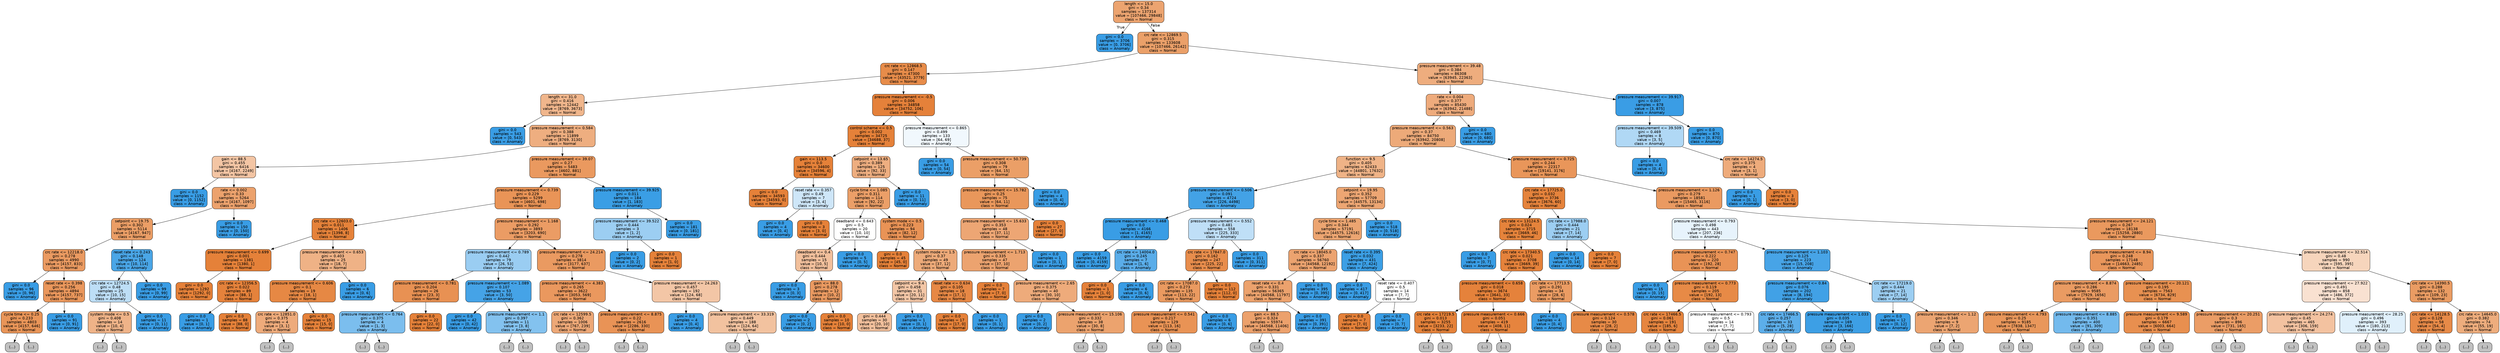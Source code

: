 digraph Tree {
node [shape=box, style="filled, rounded", color="black", fontname="helvetica"] ;
edge [fontname="helvetica"] ;
0 [label="length <= 15.0\ngini = 0.34\nsamples = 137314\nvalue = [107466, 29848]\nclass = Normal", fillcolor="#eca470"] ;
1 [label="gini = 0.0\nsamples = 3706\nvalue = [0, 3706]\nclass = Anomaly", fillcolor="#399de5"] ;
0 -> 1 [labeldistance=2.5, labelangle=45, headlabel="True"] ;
2 [label="crc rate <= 12869.5\ngini = 0.315\nsamples = 133608\nvalue = [107466, 26142]\nclass = Normal", fillcolor="#eba069"] ;
0 -> 2 [labeldistance=2.5, labelangle=-45, headlabel="False"] ;
3 [label="crc rate <= 12868.5\ngini = 0.147\nsamples = 47300\nvalue = [43521, 3779]\nclass = Normal", fillcolor="#e78c4a"] ;
2 -> 3 ;
4 [label="length <= 31.0\ngini = 0.416\nsamples = 12442\nvalue = [8769, 3673]\nclass = Normal", fillcolor="#f0b68c"] ;
3 -> 4 ;
5 [label="gini = 0.0\nsamples = 543\nvalue = [0, 543]\nclass = Anomaly", fillcolor="#399de5"] ;
4 -> 5 ;
6 [label="pressure measurement <= 0.584\ngini = 0.388\nsamples = 11899\nvalue = [8769, 3130]\nclass = Normal", fillcolor="#eeae80"] ;
4 -> 6 ;
7 [label="gain <= 88.5\ngini = 0.455\nsamples = 6416\nvalue = [4167, 2249]\nclass = Normal", fillcolor="#f3c5a4"] ;
6 -> 7 ;
8 [label="gini = 0.0\nsamples = 1152\nvalue = [0, 1152]\nclass = Anomaly", fillcolor="#399de5"] ;
7 -> 8 ;
9 [label="rate <= 0.002\ngini = 0.33\nsamples = 5264\nvalue = [4167, 1097]\nclass = Normal", fillcolor="#eca26d"] ;
7 -> 9 ;
10 [label="setpoint <= 19.75\ngini = 0.302\nsamples = 5114\nvalue = [4167, 947]\nclass = Normal", fillcolor="#eb9e66"] ;
9 -> 10 ;
11 [label="crc rate <= 12218.0\ngini = 0.278\nsamples = 4990\nvalue = [4157, 833]\nclass = Normal", fillcolor="#ea9a61"] ;
10 -> 11 ;
12 [label="gini = 0.0\nsamples = 96\nvalue = [0, 96]\nclass = Anomaly", fillcolor="#399de5"] ;
11 -> 12 ;
13 [label="reset rate <= 0.398\ngini = 0.256\nsamples = 4894\nvalue = [4157, 737]\nclass = Normal", fillcolor="#ea975c"] ;
11 -> 13 ;
14 [label="cycle time <= 0.25\ngini = 0.233\nsamples = 4803\nvalue = [4157, 646]\nclass = Normal", fillcolor="#e99558"] ;
13 -> 14 ;
15 [label="(...)", fillcolor="#C0C0C0"] ;
14 -> 15 ;
16 [label="(...)", fillcolor="#C0C0C0"] ;
14 -> 16 ;
405 [label="gini = 0.0\nsamples = 91\nvalue = [0, 91]\nclass = Anomaly", fillcolor="#399de5"] ;
13 -> 405 ;
406 [label="reset rate <= 0.243\ngini = 0.148\nsamples = 124\nvalue = [10, 114]\nclass = Anomaly", fillcolor="#4aa6e7"] ;
10 -> 406 ;
407 [label="crc rate <= 12724.5\ngini = 0.48\nsamples = 25\nvalue = [10, 15]\nclass = Anomaly", fillcolor="#bddef6"] ;
406 -> 407 ;
408 [label="system mode <= 0.5\ngini = 0.408\nsamples = 14\nvalue = [10, 4]\nclass = Normal", fillcolor="#efb388"] ;
407 -> 408 ;
409 [label="(...)", fillcolor="#C0C0C0"] ;
408 -> 409 ;
410 [label="(...)", fillcolor="#C0C0C0"] ;
408 -> 410 ;
411 [label="gini = 0.0\nsamples = 11\nvalue = [0, 11]\nclass = Anomaly", fillcolor="#399de5"] ;
407 -> 411 ;
412 [label="gini = 0.0\nsamples = 99\nvalue = [0, 99]\nclass = Anomaly", fillcolor="#399de5"] ;
406 -> 412 ;
413 [label="gini = 0.0\nsamples = 150\nvalue = [0, 150]\nclass = Anomaly", fillcolor="#399de5"] ;
9 -> 413 ;
414 [label="pressure measurement <= 39.07\ngini = 0.27\nsamples = 5483\nvalue = [4602, 881]\nclass = Normal", fillcolor="#ea995f"] ;
6 -> 414 ;
415 [label="pressure measurement <= 0.739\ngini = 0.229\nsamples = 5299\nvalue = [4601, 698]\nclass = Normal", fillcolor="#e99457"] ;
414 -> 415 ;
416 [label="crc rate <= 12603.0\ngini = 0.011\nsamples = 1406\nvalue = [1398, 8]\nclass = Normal", fillcolor="#e5823a"] ;
415 -> 416 ;
417 [label="pressure measurement <= 0.699\ngini = 0.001\nsamples = 1381\nvalue = [1380, 1]\nclass = Normal", fillcolor="#e58139"] ;
416 -> 417 ;
418 [label="gini = 0.0\nsamples = 1292\nvalue = [1292, 0]\nclass = Normal", fillcolor="#e58139"] ;
417 -> 418 ;
419 [label="crc rate <= 12356.5\ngini = 0.022\nsamples = 89\nvalue = [88, 1]\nclass = Normal", fillcolor="#e5823b"] ;
417 -> 419 ;
420 [label="gini = 0.0\nsamples = 1\nvalue = [0, 1]\nclass = Anomaly", fillcolor="#399de5"] ;
419 -> 420 ;
421 [label="gini = 0.0\nsamples = 88\nvalue = [88, 0]\nclass = Normal", fillcolor="#e58139"] ;
419 -> 421 ;
422 [label="pressure measurement <= 0.653\ngini = 0.403\nsamples = 25\nvalue = [18, 7]\nclass = Normal", fillcolor="#efb286"] ;
416 -> 422 ;
423 [label="pressure measurement <= 0.606\ngini = 0.1\nsamples = 19\nvalue = [18, 1]\nclass = Normal", fillcolor="#e68844"] ;
422 -> 423 ;
424 [label="crc rate <= 12851.0\ngini = 0.375\nsamples = 4\nvalue = [3, 1]\nclass = Normal", fillcolor="#eeab7b"] ;
423 -> 424 ;
425 [label="(...)", fillcolor="#C0C0C0"] ;
424 -> 425 ;
426 [label="(...)", fillcolor="#C0C0C0"] ;
424 -> 426 ;
427 [label="gini = 0.0\nsamples = 15\nvalue = [15, 0]\nclass = Normal", fillcolor="#e58139"] ;
423 -> 427 ;
428 [label="gini = 0.0\nsamples = 6\nvalue = [0, 6]\nclass = Anomaly", fillcolor="#399de5"] ;
422 -> 428 ;
429 [label="pressure measurement <= 1.168\ngini = 0.292\nsamples = 3893\nvalue = [3203, 690]\nclass = Normal", fillcolor="#eb9c64"] ;
415 -> 429 ;
430 [label="pressure measurement <= 0.789\ngini = 0.442\nsamples = 79\nvalue = [26, 53]\nclass = Anomaly", fillcolor="#9acdf2"] ;
429 -> 430 ;
431 [label="pressure measurement <= 0.781\ngini = 0.204\nsamples = 26\nvalue = [23, 3]\nclass = Normal", fillcolor="#e89153"] ;
430 -> 431 ;
432 [label="pressure measurement <= 0.764\ngini = 0.375\nsamples = 4\nvalue = [1, 3]\nclass = Anomaly", fillcolor="#7bbeee"] ;
431 -> 432 ;
433 [label="(...)", fillcolor="#C0C0C0"] ;
432 -> 433 ;
434 [label="(...)", fillcolor="#C0C0C0"] ;
432 -> 434 ;
437 [label="gini = 0.0\nsamples = 22\nvalue = [22, 0]\nclass = Normal", fillcolor="#e58139"] ;
431 -> 437 ;
438 [label="pressure measurement <= 1.089\ngini = 0.107\nsamples = 53\nvalue = [3, 50]\nclass = Anomaly", fillcolor="#45a3e7"] ;
430 -> 438 ;
439 [label="gini = 0.0\nsamples = 42\nvalue = [0, 42]\nclass = Anomaly", fillcolor="#399de5"] ;
438 -> 439 ;
440 [label="pressure measurement <= 1.1\ngini = 0.397\nsamples = 11\nvalue = [3, 8]\nclass = Anomaly", fillcolor="#83c2ef"] ;
438 -> 440 ;
441 [label="(...)", fillcolor="#C0C0C0"] ;
440 -> 441 ;
442 [label="(...)", fillcolor="#C0C0C0"] ;
440 -> 442 ;
443 [label="pressure measurement <= 24.214\ngini = 0.278\nsamples = 3814\nvalue = [3177, 637]\nclass = Normal", fillcolor="#ea9a61"] ;
429 -> 443 ;
444 [label="pressure measurement <= 4.383\ngini = 0.265\nsamples = 3622\nvalue = [3053, 569]\nclass = Normal", fillcolor="#ea985e"] ;
443 -> 444 ;
445 [label="crc rate <= 12599.5\ngini = 0.362\nsamples = 1006\nvalue = [767, 239]\nclass = Normal", fillcolor="#eda877"] ;
444 -> 445 ;
446 [label="(...)", fillcolor="#C0C0C0"] ;
445 -> 446 ;
575 [label="(...)", fillcolor="#C0C0C0"] ;
445 -> 575 ;
710 [label="pressure measurement <= 8.875\ngini = 0.22\nsamples = 2616\nvalue = [2286, 330]\nclass = Normal", fillcolor="#e99356"] ;
444 -> 710 ;
711 [label="(...)", fillcolor="#C0C0C0"] ;
710 -> 711 ;
876 [label="(...)", fillcolor="#C0C0C0"] ;
710 -> 876 ;
1349 [label="pressure measurement <= 24.263\ngini = 0.457\nsamples = 192\nvalue = [124, 68]\nclass = Normal", fillcolor="#f3c6a6"] ;
443 -> 1349 ;
1350 [label="gini = 0.0\nsamples = 4\nvalue = [0, 4]\nclass = Anomaly", fillcolor="#399de5"] ;
1349 -> 1350 ;
1351 [label="pressure measurement <= 33.319\ngini = 0.449\nsamples = 188\nvalue = [124, 64]\nclass = Normal", fillcolor="#f2c29f"] ;
1349 -> 1351 ;
1352 [label="(...)", fillcolor="#C0C0C0"] ;
1351 -> 1352 ;
1461 [label="(...)", fillcolor="#C0C0C0"] ;
1351 -> 1461 ;
1472 [label="pressure measurement <= 39.925\ngini = 0.011\nsamples = 184\nvalue = [1, 183]\nclass = Anomaly", fillcolor="#3a9ee5"] ;
414 -> 1472 ;
1473 [label="pressure measurement <= 39.522\ngini = 0.444\nsamples = 3\nvalue = [1, 2]\nclass = Anomaly", fillcolor="#9ccef2"] ;
1472 -> 1473 ;
1474 [label="gini = 0.0\nsamples = 2\nvalue = [0, 2]\nclass = Anomaly", fillcolor="#399de5"] ;
1473 -> 1474 ;
1475 [label="gini = 0.0\nsamples = 1\nvalue = [1, 0]\nclass = Normal", fillcolor="#e58139"] ;
1473 -> 1475 ;
1476 [label="gini = 0.0\nsamples = 181\nvalue = [0, 181]\nclass = Anomaly", fillcolor="#399de5"] ;
1472 -> 1476 ;
1477 [label="pressure measurement <= -0.5\ngini = 0.006\nsamples = 34858\nvalue = [34752, 106]\nclass = Normal", fillcolor="#e5813a"] ;
3 -> 1477 ;
1478 [label="control scheme <= 0.5\ngini = 0.002\nsamples = 34725\nvalue = [34688, 37]\nclass = Normal", fillcolor="#e58139"] ;
1477 -> 1478 ;
1479 [label="gain <= 113.5\ngini = 0.0\nsamples = 34600\nvalue = [34596, 4]\nclass = Normal", fillcolor="#e58139"] ;
1478 -> 1479 ;
1480 [label="gini = 0.0\nsamples = 34593\nvalue = [34593, 0]\nclass = Normal", fillcolor="#e58139"] ;
1479 -> 1480 ;
1481 [label="reset rate <= 0.357\ngini = 0.49\nsamples = 7\nvalue = [3, 4]\nclass = Anomaly", fillcolor="#cee6f8"] ;
1479 -> 1481 ;
1482 [label="gini = 0.0\nsamples = 4\nvalue = [0, 4]\nclass = Anomaly", fillcolor="#399de5"] ;
1481 -> 1482 ;
1483 [label="gini = 0.0\nsamples = 3\nvalue = [3, 0]\nclass = Normal", fillcolor="#e58139"] ;
1481 -> 1483 ;
1484 [label="setpoint <= 13.65\ngini = 0.389\nsamples = 125\nvalue = [92, 33]\nclass = Normal", fillcolor="#eeae80"] ;
1478 -> 1484 ;
1485 [label="cycle time <= 1.085\ngini = 0.311\nsamples = 114\nvalue = [92, 22]\nclass = Normal", fillcolor="#eb9f68"] ;
1484 -> 1485 ;
1486 [label="deadband <= 0.643\ngini = 0.5\nsamples = 20\nvalue = [10, 10]\nclass = Normal", fillcolor="#ffffff"] ;
1485 -> 1486 ;
1487 [label="deadband <= 0.4\ngini = 0.444\nsamples = 15\nvalue = [10, 5]\nclass = Normal", fillcolor="#f2c09c"] ;
1486 -> 1487 ;
1488 [label="gini = 0.0\nsamples = 3\nvalue = [0, 3]\nclass = Anomaly", fillcolor="#399de5"] ;
1487 -> 1488 ;
1489 [label="gain <= 88.0\ngini = 0.278\nsamples = 12\nvalue = [10, 2]\nclass = Normal", fillcolor="#ea9a61"] ;
1487 -> 1489 ;
1490 [label="gini = 0.0\nsamples = 2\nvalue = [0, 2]\nclass = Anomaly", fillcolor="#399de5"] ;
1489 -> 1490 ;
1491 [label="gini = 0.0\nsamples = 10\nvalue = [10, 0]\nclass = Normal", fillcolor="#e58139"] ;
1489 -> 1491 ;
1492 [label="gini = 0.0\nsamples = 5\nvalue = [0, 5]\nclass = Anomaly", fillcolor="#399de5"] ;
1486 -> 1492 ;
1493 [label="system mode <= 0.5\ngini = 0.223\nsamples = 94\nvalue = [82, 12]\nclass = Normal", fillcolor="#e99356"] ;
1485 -> 1493 ;
1494 [label="gini = 0.0\nsamples = 45\nvalue = [45, 0]\nclass = Normal", fillcolor="#e58139"] ;
1493 -> 1494 ;
1495 [label="system mode <= 1.5\ngini = 0.37\nsamples = 49\nvalue = [37, 12]\nclass = Normal", fillcolor="#edaa79"] ;
1493 -> 1495 ;
1496 [label="setpoint <= 9.4\ngini = 0.458\nsamples = 31\nvalue = [20, 11]\nclass = Normal", fillcolor="#f3c6a6"] ;
1495 -> 1496 ;
1497 [label="gini = 0.444\nsamples = 30\nvalue = [20, 10]\nclass = Normal", fillcolor="#f2c09c"] ;
1496 -> 1497 ;
1498 [label="gini = 0.0\nsamples = 1\nvalue = [0, 1]\nclass = Anomaly", fillcolor="#399de5"] ;
1496 -> 1498 ;
1499 [label="reset rate <= 0.634\ngini = 0.105\nsamples = 18\nvalue = [17, 1]\nclass = Normal", fillcolor="#e78845"] ;
1495 -> 1499 ;
1500 [label="gini = 0.0\nsamples = 17\nvalue = [17, 0]\nclass = Normal", fillcolor="#e58139"] ;
1499 -> 1500 ;
1501 [label="gini = 0.0\nsamples = 1\nvalue = [0, 1]\nclass = Anomaly", fillcolor="#399de5"] ;
1499 -> 1501 ;
1502 [label="gini = 0.0\nsamples = 11\nvalue = [0, 11]\nclass = Anomaly", fillcolor="#399de5"] ;
1484 -> 1502 ;
1503 [label="pressure measurement <= 0.865\ngini = 0.499\nsamples = 133\nvalue = [64, 69]\nclass = Anomaly", fillcolor="#f1f8fd"] ;
1477 -> 1503 ;
1504 [label="gini = 0.0\nsamples = 54\nvalue = [0, 54]\nclass = Anomaly", fillcolor="#399de5"] ;
1503 -> 1504 ;
1505 [label="pressure measurement <= 50.739\ngini = 0.308\nsamples = 79\nvalue = [64, 15]\nclass = Normal", fillcolor="#eb9f67"] ;
1503 -> 1505 ;
1506 [label="pressure measurement <= 15.782\ngini = 0.25\nsamples = 75\nvalue = [64, 11]\nclass = Normal", fillcolor="#e9975b"] ;
1505 -> 1506 ;
1507 [label="pressure measurement <= 15.633\ngini = 0.353\nsamples = 48\nvalue = [37, 11]\nclass = Normal", fillcolor="#eda674"] ;
1506 -> 1507 ;
1508 [label="pressure measurement <= 1.713\ngini = 0.335\nsamples = 47\nvalue = [37, 10]\nclass = Normal", fillcolor="#eca36f"] ;
1507 -> 1508 ;
1509 [label="gini = 0.0\nsamples = 7\nvalue = [7, 0]\nclass = Normal", fillcolor="#e58139"] ;
1508 -> 1509 ;
1510 [label="pressure measurement <= 2.65\ngini = 0.375\nsamples = 40\nvalue = [30, 10]\nclass = Normal", fillcolor="#eeab7b"] ;
1508 -> 1510 ;
1511 [label="gini = 0.0\nsamples = 2\nvalue = [0, 2]\nclass = Anomaly", fillcolor="#399de5"] ;
1510 -> 1511 ;
1512 [label="pressure measurement <= 15.106\ngini = 0.332\nsamples = 38\nvalue = [30, 8]\nclass = Normal", fillcolor="#eca36e"] ;
1510 -> 1512 ;
1513 [label="(...)", fillcolor="#C0C0C0"] ;
1512 -> 1513 ;
1526 [label="(...)", fillcolor="#C0C0C0"] ;
1512 -> 1526 ;
1529 [label="gini = 0.0\nsamples = 1\nvalue = [0, 1]\nclass = Anomaly", fillcolor="#399de5"] ;
1507 -> 1529 ;
1530 [label="gini = 0.0\nsamples = 27\nvalue = [27, 0]\nclass = Normal", fillcolor="#e58139"] ;
1506 -> 1530 ;
1531 [label="gini = 0.0\nsamples = 4\nvalue = [0, 4]\nclass = Anomaly", fillcolor="#399de5"] ;
1505 -> 1531 ;
1532 [label="pressure measurement <= 39.48\ngini = 0.384\nsamples = 86308\nvalue = [63945, 22363]\nclass = Normal", fillcolor="#eead7e"] ;
2 -> 1532 ;
1533 [label="rate <= 0.004\ngini = 0.377\nsamples = 85430\nvalue = [63942, 21488]\nclass = Normal", fillcolor="#eeab7c"] ;
1532 -> 1533 ;
1534 [label="pressure measurement <= 0.563\ngini = 0.37\nsamples = 84750\nvalue = [63942, 20808]\nclass = Normal", fillcolor="#edaa79"] ;
1533 -> 1534 ;
1535 [label="function <= 9.5\ngini = 0.405\nsamples = 62433\nvalue = [44801, 17632]\nclass = Normal", fillcolor="#efb387"] ;
1534 -> 1535 ;
1536 [label="pressure measurement <= 0.506\ngini = 0.091\nsamples = 4724\nvalue = [226, 4498]\nclass = Anomaly", fillcolor="#43a2e6"] ;
1535 -> 1536 ;
1537 [label="pressure measurement <= 0.468\ngini = 0.0\nsamples = 4166\nvalue = [1, 4165]\nclass = Anomaly", fillcolor="#399de5"] ;
1536 -> 1537 ;
1538 [label="gini = 0.0\nsamples = 4159\nvalue = [0, 4159]\nclass = Anomaly", fillcolor="#399de5"] ;
1537 -> 1538 ;
1539 [label="crc rate <= 14004.0\ngini = 0.245\nsamples = 7\nvalue = [1, 6]\nclass = Anomaly", fillcolor="#5aade9"] ;
1537 -> 1539 ;
1540 [label="gini = 0.0\nsamples = 1\nvalue = [1, 0]\nclass = Normal", fillcolor="#e58139"] ;
1539 -> 1540 ;
1541 [label="gini = 0.0\nsamples = 6\nvalue = [0, 6]\nclass = Anomaly", fillcolor="#399de5"] ;
1539 -> 1541 ;
1542 [label="pressure measurement <= 0.552\ngini = 0.481\nsamples = 558\nvalue = [225, 333]\nclass = Anomaly", fillcolor="#bfdff7"] ;
1536 -> 1542 ;
1543 [label="crc rate <= 17847.0\ngini = 0.162\nsamples = 247\nvalue = [225, 22]\nclass = Normal", fillcolor="#e88d4c"] ;
1542 -> 1543 ;
1544 [label="crc rate <= 17087.0\ngini = 0.273\nsamples = 135\nvalue = [113, 22]\nclass = Normal", fillcolor="#ea9a60"] ;
1543 -> 1544 ;
1545 [label="pressure measurement <= 0.541\ngini = 0.217\nsamples = 129\nvalue = [113, 16]\nclass = Normal", fillcolor="#e99355"] ;
1544 -> 1545 ;
1546 [label="(...)", fillcolor="#C0C0C0"] ;
1545 -> 1546 ;
1559 [label="(...)", fillcolor="#C0C0C0"] ;
1545 -> 1559 ;
1562 [label="gini = 0.0\nsamples = 6\nvalue = [0, 6]\nclass = Anomaly", fillcolor="#399de5"] ;
1544 -> 1562 ;
1563 [label="gini = 0.0\nsamples = 112\nvalue = [112, 0]\nclass = Normal", fillcolor="#e58139"] ;
1543 -> 1563 ;
1564 [label="gini = 0.0\nsamples = 311\nvalue = [0, 311]\nclass = Anomaly", fillcolor="#399de5"] ;
1542 -> 1564 ;
1565 [label="setpoint <= 19.95\ngini = 0.352\nsamples = 57709\nvalue = [44575, 13134]\nclass = Normal", fillcolor="#eda673"] ;
1535 -> 1565 ;
1566 [label="cycle time <= 1.485\ngini = 0.344\nsamples = 57191\nvalue = [44575, 12616]\nclass = Normal", fillcolor="#eca571"] ;
1565 -> 1566 ;
1567 [label="crc rate <= 18045.0\ngini = 0.337\nsamples = 56760\nvalue = [44568, 12192]\nclass = Normal", fillcolor="#eca36f"] ;
1566 -> 1567 ;
1568 [label="reset rate <= 0.4\ngini = 0.331\nsamples = 56365\nvalue = [44568, 11797]\nclass = Normal", fillcolor="#eca26d"] ;
1567 -> 1568 ;
1569 [label="gain <= 88.5\ngini = 0.324\nsamples = 55974\nvalue = [44568, 11406]\nclass = Normal", fillcolor="#eca16c"] ;
1568 -> 1569 ;
1570 [label="(...)", fillcolor="#C0C0C0"] ;
1569 -> 1570 ;
1573 [label="(...)", fillcolor="#C0C0C0"] ;
1569 -> 1573 ;
3364 [label="gini = 0.0\nsamples = 391\nvalue = [0, 391]\nclass = Anomaly", fillcolor="#399de5"] ;
1568 -> 3364 ;
3365 [label="gini = 0.0\nsamples = 395\nvalue = [0, 395]\nclass = Anomaly", fillcolor="#399de5"] ;
1567 -> 3365 ;
3366 [label="reset rate <= 0.395\ngini = 0.032\nsamples = 431\nvalue = [7, 424]\nclass = Anomaly", fillcolor="#3c9fe5"] ;
1566 -> 3366 ;
3367 [label="gini = 0.0\nsamples = 417\nvalue = [0, 417]\nclass = Anomaly", fillcolor="#399de5"] ;
3366 -> 3367 ;
3368 [label="reset rate <= 0.407\ngini = 0.5\nsamples = 14\nvalue = [7, 7]\nclass = Normal", fillcolor="#ffffff"] ;
3366 -> 3368 ;
3369 [label="gini = 0.0\nsamples = 7\nvalue = [7, 0]\nclass = Normal", fillcolor="#e58139"] ;
3368 -> 3369 ;
3370 [label="gini = 0.0\nsamples = 7\nvalue = [0, 7]\nclass = Anomaly", fillcolor="#399de5"] ;
3368 -> 3370 ;
3371 [label="gini = 0.0\nsamples = 518\nvalue = [0, 518]\nclass = Anomaly", fillcolor="#399de5"] ;
1565 -> 3371 ;
3372 [label="pressure measurement <= 0.725\ngini = 0.244\nsamples = 22317\nvalue = [19141, 3176]\nclass = Normal", fillcolor="#e9965a"] ;
1534 -> 3372 ;
3373 [label="crc rate <= 17725.0\ngini = 0.032\nsamples = 3736\nvalue = [3676, 60]\nclass = Normal", fillcolor="#e5833c"] ;
3372 -> 3373 ;
3374 [label="crc rate <= 13124.5\ngini = 0.024\nsamples = 3715\nvalue = [3669, 46]\nclass = Normal", fillcolor="#e5833b"] ;
3373 -> 3374 ;
3375 [label="gini = 0.0\nsamples = 7\nvalue = [0, 7]\nclass = Anomaly", fillcolor="#399de5"] ;
3374 -> 3375 ;
3376 [label="crc rate <= 17340.5\ngini = 0.021\nsamples = 3708\nvalue = [3669, 39]\nclass = Normal", fillcolor="#e5823b"] ;
3374 -> 3376 ;
3377 [label="pressure measurement <= 0.658\ngini = 0.018\nsamples = 3674\nvalue = [3641, 33]\nclass = Normal", fillcolor="#e5823b"] ;
3376 -> 3377 ;
3378 [label="crc rate <= 17219.5\ngini = 0.013\nsamples = 3255\nvalue = [3233, 22]\nclass = Normal", fillcolor="#e5823a"] ;
3377 -> 3378 ;
3379 [label="(...)", fillcolor="#C0C0C0"] ;
3378 -> 3379 ;
3428 [label="(...)", fillcolor="#C0C0C0"] ;
3378 -> 3428 ;
3429 [label="pressure measurement <= 0.666\ngini = 0.051\nsamples = 419\nvalue = [408, 11]\nclass = Normal", fillcolor="#e6843e"] ;
3377 -> 3429 ;
3430 [label="(...)", fillcolor="#C0C0C0"] ;
3429 -> 3430 ;
3431 [label="(...)", fillcolor="#C0C0C0"] ;
3429 -> 3431 ;
3442 [label="crc rate <= 17713.5\ngini = 0.291\nsamples = 34\nvalue = [28, 6]\nclass = Normal", fillcolor="#eb9c63"] ;
3376 -> 3442 ;
3443 [label="gini = 0.0\nsamples = 4\nvalue = [0, 4]\nclass = Anomaly", fillcolor="#399de5"] ;
3442 -> 3443 ;
3444 [label="pressure measurement <= 0.578\ngini = 0.124\nsamples = 30\nvalue = [28, 2]\nclass = Normal", fillcolor="#e78a47"] ;
3442 -> 3444 ;
3445 [label="(...)", fillcolor="#C0C0C0"] ;
3444 -> 3445 ;
3446 [label="(...)", fillcolor="#C0C0C0"] ;
3444 -> 3446 ;
3449 [label="crc rate <= 17988.0\ngini = 0.444\nsamples = 21\nvalue = [7, 14]\nclass = Anomaly", fillcolor="#9ccef2"] ;
3373 -> 3449 ;
3450 [label="gini = 0.0\nsamples = 14\nvalue = [0, 14]\nclass = Anomaly", fillcolor="#399de5"] ;
3449 -> 3450 ;
3451 [label="gini = 0.0\nsamples = 7\nvalue = [7, 0]\nclass = Normal", fillcolor="#e58139"] ;
3449 -> 3451 ;
3452 [label="pressure measurement <= 1.126\ngini = 0.279\nsamples = 18581\nvalue = [15465, 3116]\nclass = Normal", fillcolor="#ea9a61"] ;
3372 -> 3452 ;
3453 [label="pressure measurement <= 0.793\ngini = 0.498\nsamples = 443\nvalue = [207, 236]\nclass = Anomaly", fillcolor="#e7f3fc"] ;
3452 -> 3453 ;
3454 [label="pressure measurement <= 0.747\ngini = 0.222\nsamples = 220\nvalue = [192, 28]\nclass = Normal", fillcolor="#e99356"] ;
3453 -> 3454 ;
3455 [label="gini = 0.0\nsamples = 15\nvalue = [0, 15]\nclass = Anomaly", fillcolor="#399de5"] ;
3454 -> 3455 ;
3456 [label="pressure measurement <= 0.773\ngini = 0.119\nsamples = 205\nvalue = [192, 13]\nclass = Normal", fillcolor="#e78a46"] ;
3454 -> 3456 ;
3457 [label="crc rate <= 17466.5\ngini = 0.061\nsamples = 191\nvalue = [185, 6]\nclass = Normal", fillcolor="#e6853f"] ;
3456 -> 3457 ;
3458 [label="(...)", fillcolor="#C0C0C0"] ;
3457 -> 3458 ;
3465 [label="(...)", fillcolor="#C0C0C0"] ;
3457 -> 3465 ;
3466 [label="pressure measurement <= 0.793\ngini = 0.5\nsamples = 14\nvalue = [7, 7]\nclass = Normal", fillcolor="#ffffff"] ;
3456 -> 3466 ;
3467 [label="(...)", fillcolor="#C0C0C0"] ;
3466 -> 3467 ;
3468 [label="(...)", fillcolor="#C0C0C0"] ;
3466 -> 3468 ;
3469 [label="pressure measurement <= 1.103\ngini = 0.125\nsamples = 223\nvalue = [15, 208]\nclass = Anomaly", fillcolor="#47a4e7"] ;
3453 -> 3469 ;
3470 [label="pressure measurement <= 0.84\ngini = 0.076\nsamples = 202\nvalue = [8, 194]\nclass = Anomaly", fillcolor="#41a1e6"] ;
3469 -> 3470 ;
3471 [label="crc rate <= 17466.5\ngini = 0.257\nsamples = 33\nvalue = [5, 28]\nclass = Anomaly", fillcolor="#5caeea"] ;
3470 -> 3471 ;
3472 [label="(...)", fillcolor="#C0C0C0"] ;
3471 -> 3472 ;
3481 [label="(...)", fillcolor="#C0C0C0"] ;
3471 -> 3481 ;
3482 [label="pressure measurement <= 1.033\ngini = 0.035\nsamples = 169\nvalue = [3, 166]\nclass = Anomaly", fillcolor="#3d9fe5"] ;
3470 -> 3482 ;
3483 [label="(...)", fillcolor="#C0C0C0"] ;
3482 -> 3483 ;
3484 [label="(...)", fillcolor="#C0C0C0"] ;
3482 -> 3484 ;
3487 [label="crc rate <= 17219.0\ngini = 0.444\nsamples = 21\nvalue = [7, 14]\nclass = Anomaly", fillcolor="#9ccef2"] ;
3469 -> 3487 ;
3488 [label="gini = 0.0\nsamples = 12\nvalue = [0, 12]\nclass = Anomaly", fillcolor="#399de5"] ;
3487 -> 3488 ;
3489 [label="pressure measurement <= 1.12\ngini = 0.346\nsamples = 9\nvalue = [7, 2]\nclass = Normal", fillcolor="#eca572"] ;
3487 -> 3489 ;
3490 [label="(...)", fillcolor="#C0C0C0"] ;
3489 -> 3490 ;
3493 [label="(...)", fillcolor="#C0C0C0"] ;
3489 -> 3493 ;
3494 [label="pressure measurement <= 24.121\ngini = 0.267\nsamples = 18138\nvalue = [15258, 2880]\nclass = Normal", fillcolor="#ea995e"] ;
3452 -> 3494 ;
3495 [label="pressure measurement <= 8.94\ngini = 0.248\nsamples = 17148\nvalue = [14663, 2485]\nclass = Normal", fillcolor="#e9965b"] ;
3494 -> 3495 ;
3496 [label="pressure measurement <= 8.874\ngini = 0.286\nsamples = 9585\nvalue = [7929, 1656]\nclass = Normal", fillcolor="#ea9b62"] ;
3495 -> 3496 ;
3497 [label="pressure measurement <= 4.793\ngini = 0.25\nsamples = 9185\nvalue = [7838, 1347]\nclass = Normal", fillcolor="#e9975b"] ;
3496 -> 3497 ;
3498 [label="(...)", fillcolor="#C0C0C0"] ;
3497 -> 3498 ;
4647 [label="(...)", fillcolor="#C0C0C0"] ;
3497 -> 4647 ;
5408 [label="pressure measurement <= 8.885\ngini = 0.351\nsamples = 400\nvalue = [91, 309]\nclass = Anomaly", fillcolor="#73baed"] ;
3496 -> 5408 ;
5409 [label="(...)", fillcolor="#C0C0C0"] ;
5408 -> 5409 ;
5410 [label="(...)", fillcolor="#C0C0C0"] ;
5408 -> 5410 ;
5453 [label="pressure measurement <= 20.121\ngini = 0.195\nsamples = 7563\nvalue = [6734, 829]\nclass = Normal", fillcolor="#e89151"] ;
3495 -> 5453 ;
5454 [label="pressure measurement <= 9.589\ngini = 0.179\nsamples = 6667\nvalue = [6003, 664]\nclass = Normal", fillcolor="#e88f4f"] ;
5453 -> 5454 ;
5455 [label="(...)", fillcolor="#C0C0C0"] ;
5454 -> 5455 ;
5558 [label="(...)", fillcolor="#C0C0C0"] ;
5454 -> 5558 ;
7113 [label="pressure measurement <= 20.251\ngini = 0.3\nsamples = 896\nvalue = [731, 165]\nclass = Normal", fillcolor="#eb9d66"] ;
5453 -> 7113 ;
7114 [label="(...)", fillcolor="#C0C0C0"] ;
7113 -> 7114 ;
7147 [label="(...)", fillcolor="#C0C0C0"] ;
7113 -> 7147 ;
7398 [label="pressure measurement <= 32.514\ngini = 0.48\nsamples = 990\nvalue = [595, 395]\nclass = Normal", fillcolor="#f6d5bc"] ;
3494 -> 7398 ;
7399 [label="pressure measurement <= 27.922\ngini = 0.491\nsamples = 858\nvalue = [486, 372]\nclass = Normal", fillcolor="#f9e1d1"] ;
7398 -> 7399 ;
7400 [label="pressure measurement <= 24.274\ngini = 0.45\nsamples = 465\nvalue = [306, 159]\nclass = Normal", fillcolor="#f3c2a0"] ;
7399 -> 7400 ;
7401 [label="(...)", fillcolor="#C0C0C0"] ;
7400 -> 7401 ;
7428 [label="(...)", fillcolor="#C0C0C0"] ;
7400 -> 7428 ;
7641 [label="pressure measurement <= 28.25\ngini = 0.496\nsamples = 393\nvalue = [180, 213]\nclass = Anomaly", fillcolor="#e0f0fb"] ;
7399 -> 7641 ;
7642 [label="(...)", fillcolor="#C0C0C0"] ;
7641 -> 7642 ;
7675 [label="(...)", fillcolor="#C0C0C0"] ;
7641 -> 7675 ;
7902 [label="crc rate <= 14390.5\ngini = 0.288\nsamples = 132\nvalue = [109, 23]\nclass = Normal", fillcolor="#ea9c63"] ;
7398 -> 7902 ;
7903 [label="crc rate <= 14128.5\ngini = 0.128\nsamples = 58\nvalue = [54, 4]\nclass = Normal", fillcolor="#e78a48"] ;
7902 -> 7903 ;
7904 [label="(...)", fillcolor="#C0C0C0"] ;
7903 -> 7904 ;
7919 [label="(...)", fillcolor="#C0C0C0"] ;
7903 -> 7919 ;
7920 [label="crc rate <= 14645.0\ngini = 0.382\nsamples = 74\nvalue = [55, 19]\nclass = Normal", fillcolor="#eead7d"] ;
7902 -> 7920 ;
7921 [label="(...)", fillcolor="#C0C0C0"] ;
7920 -> 7921 ;
7932 [label="(...)", fillcolor="#C0C0C0"] ;
7920 -> 7932 ;
7957 [label="gini = 0.0\nsamples = 680\nvalue = [0, 680]\nclass = Anomaly", fillcolor="#399de5"] ;
1533 -> 7957 ;
7958 [label="pressure measurement <= 39.917\ngini = 0.007\nsamples = 878\nvalue = [3, 875]\nclass = Anomaly", fillcolor="#3a9de5"] ;
1532 -> 7958 ;
7959 [label="pressure measurement <= 39.509\ngini = 0.469\nsamples = 8\nvalue = [3, 5]\nclass = Anomaly", fillcolor="#b0d8f5"] ;
7958 -> 7959 ;
7960 [label="gini = 0.0\nsamples = 4\nvalue = [0, 4]\nclass = Anomaly", fillcolor="#399de5"] ;
7959 -> 7960 ;
7961 [label="crc rate <= 14274.5\ngini = 0.375\nsamples = 4\nvalue = [3, 1]\nclass = Normal", fillcolor="#eeab7b"] ;
7959 -> 7961 ;
7962 [label="gini = 0.0\nsamples = 1\nvalue = [0, 1]\nclass = Anomaly", fillcolor="#399de5"] ;
7961 -> 7962 ;
7963 [label="gini = 0.0\nsamples = 3\nvalue = [3, 0]\nclass = Normal", fillcolor="#e58139"] ;
7961 -> 7963 ;
7964 [label="gini = 0.0\nsamples = 870\nvalue = [0, 870]\nclass = Anomaly", fillcolor="#399de5"] ;
7958 -> 7964 ;
}